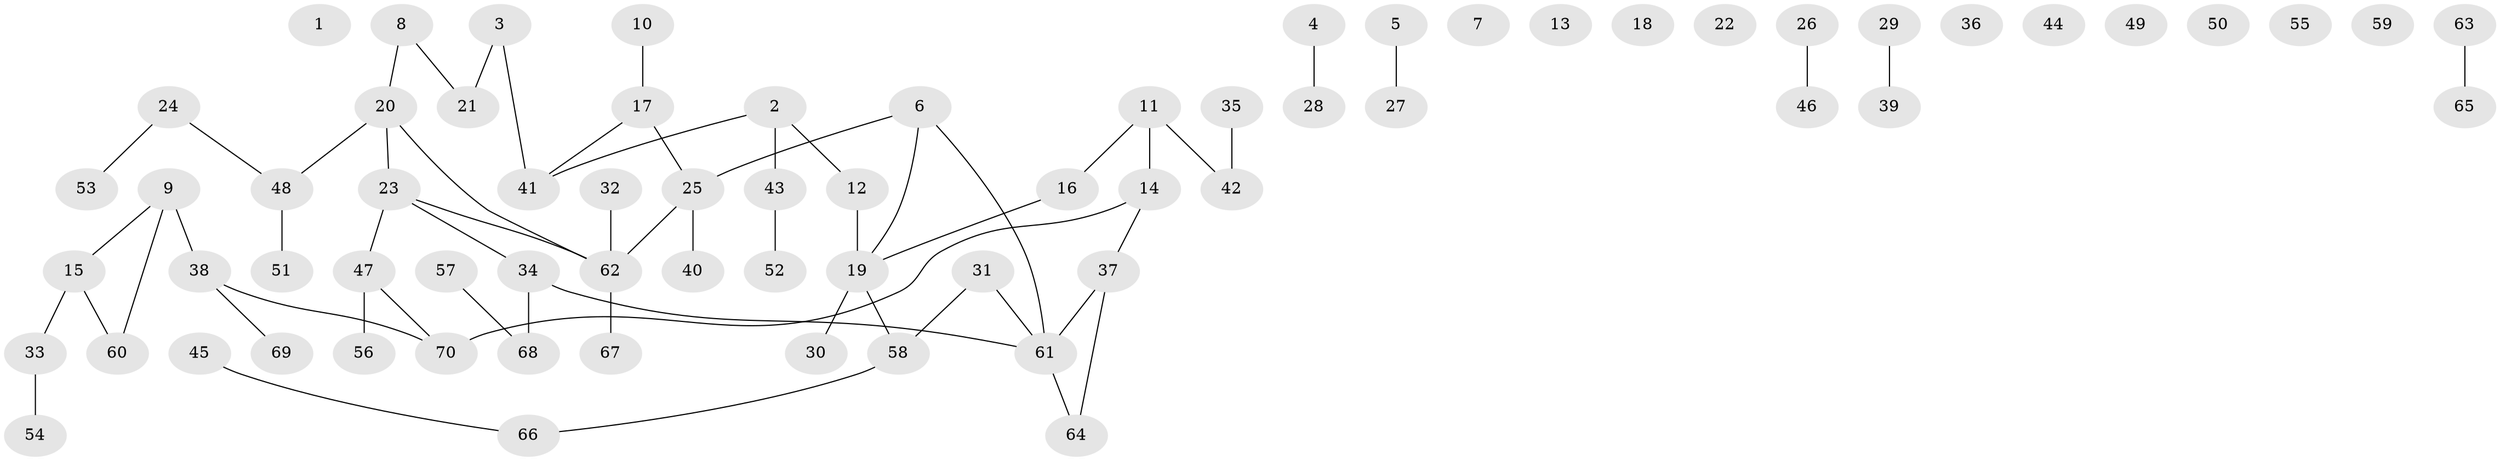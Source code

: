 // Generated by graph-tools (version 1.1) at 2025/40/03/09/25 04:40:07]
// undirected, 70 vertices, 62 edges
graph export_dot {
graph [start="1"]
  node [color=gray90,style=filled];
  1;
  2;
  3;
  4;
  5;
  6;
  7;
  8;
  9;
  10;
  11;
  12;
  13;
  14;
  15;
  16;
  17;
  18;
  19;
  20;
  21;
  22;
  23;
  24;
  25;
  26;
  27;
  28;
  29;
  30;
  31;
  32;
  33;
  34;
  35;
  36;
  37;
  38;
  39;
  40;
  41;
  42;
  43;
  44;
  45;
  46;
  47;
  48;
  49;
  50;
  51;
  52;
  53;
  54;
  55;
  56;
  57;
  58;
  59;
  60;
  61;
  62;
  63;
  64;
  65;
  66;
  67;
  68;
  69;
  70;
  2 -- 12;
  2 -- 41;
  2 -- 43;
  3 -- 21;
  3 -- 41;
  4 -- 28;
  5 -- 27;
  6 -- 19;
  6 -- 25;
  6 -- 61;
  8 -- 20;
  8 -- 21;
  9 -- 15;
  9 -- 38;
  9 -- 60;
  10 -- 17;
  11 -- 14;
  11 -- 16;
  11 -- 42;
  12 -- 19;
  14 -- 37;
  14 -- 70;
  15 -- 33;
  15 -- 60;
  16 -- 19;
  17 -- 25;
  17 -- 41;
  19 -- 30;
  19 -- 58;
  20 -- 23;
  20 -- 48;
  20 -- 62;
  23 -- 34;
  23 -- 47;
  23 -- 62;
  24 -- 48;
  24 -- 53;
  25 -- 40;
  25 -- 62;
  26 -- 46;
  29 -- 39;
  31 -- 58;
  31 -- 61;
  32 -- 62;
  33 -- 54;
  34 -- 61;
  34 -- 68;
  35 -- 42;
  37 -- 61;
  37 -- 64;
  38 -- 69;
  38 -- 70;
  43 -- 52;
  45 -- 66;
  47 -- 56;
  47 -- 70;
  48 -- 51;
  57 -- 68;
  58 -- 66;
  61 -- 64;
  62 -- 67;
  63 -- 65;
}
